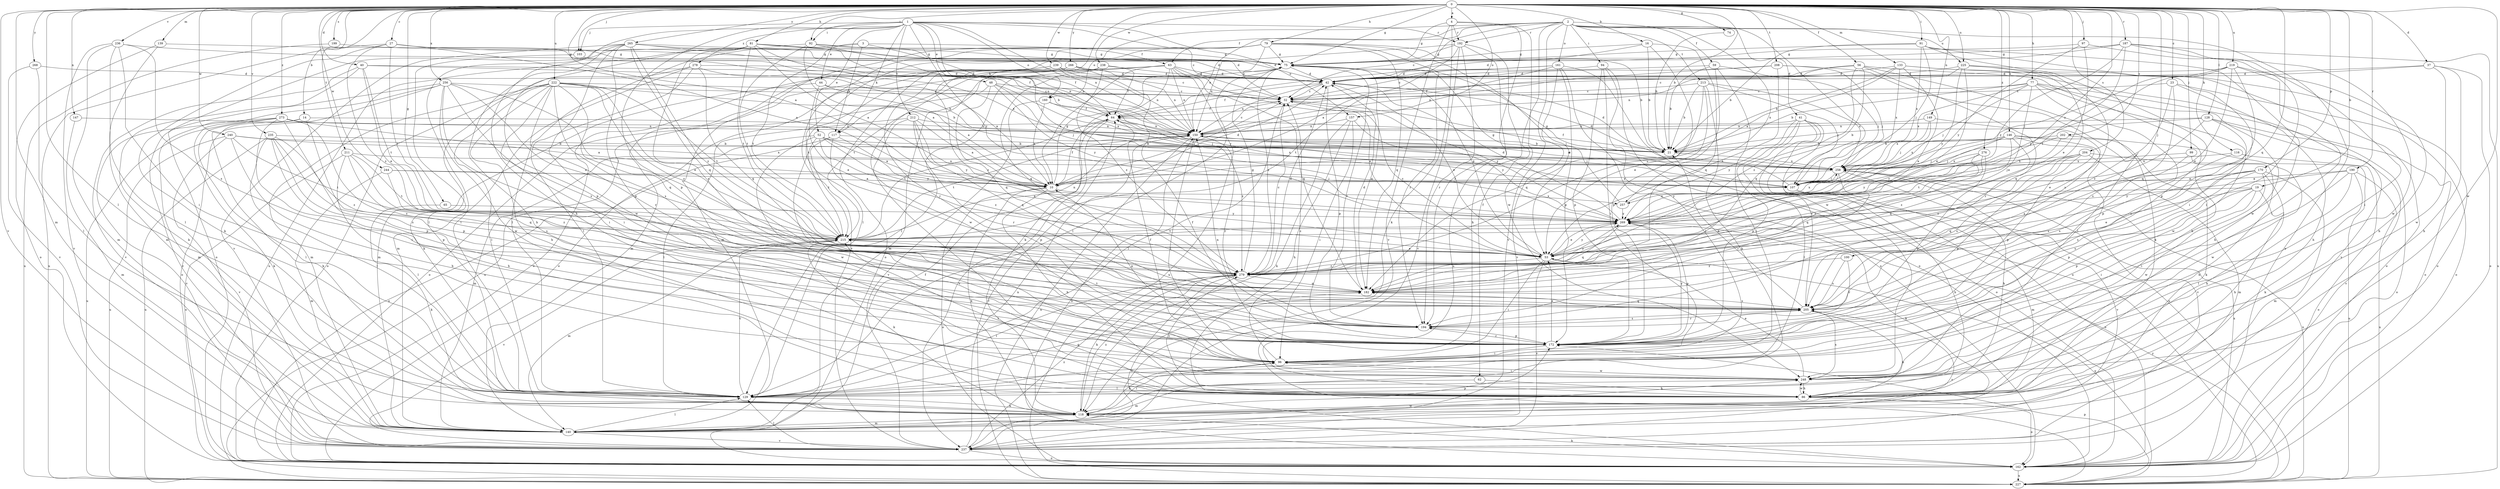 strict digraph  {
0;
1;
2;
3;
4;
10;
14;
16;
19;
21;
23;
27;
32;
37;
40;
41;
42;
44;
48;
52;
53;
56;
59;
62;
63;
64;
65;
74;
75;
77;
79;
81;
86;
91;
92;
94;
96;
97;
99;
100;
103;
107;
116;
117;
118;
128;
129;
133;
139;
140;
146;
147;
149;
150;
157;
160;
161;
162;
170;
172;
182;
187;
190;
192;
194;
199;
202;
204;
205;
208;
211;
212;
213;
215;
219;
222;
225;
227;
235;
236;
237;
238;
239;
240;
244;
248;
256;
257;
258;
265;
266;
268;
269;
273;
276;
278;
279;
0 -> 4  [label=a];
0 -> 10  [label=a];
0 -> 14  [label=b];
0 -> 16  [label=b];
0 -> 19  [label=b];
0 -> 21  [label=b];
0 -> 23  [label=c];
0 -> 27  [label=c];
0 -> 37  [label=d];
0 -> 40  [label=d];
0 -> 56  [label=f];
0 -> 65  [label=g];
0 -> 74  [label=g];
0 -> 75  [label=g];
0 -> 77  [label=h];
0 -> 79  [label=h];
0 -> 81  [label=h];
0 -> 91  [label=i];
0 -> 92  [label=i];
0 -> 97  [label=j];
0 -> 99  [label=j];
0 -> 100  [label=j];
0 -> 103  [label=j];
0 -> 116  [label=k];
0 -> 117  [label=k];
0 -> 128  [label=l];
0 -> 129  [label=l];
0 -> 133  [label=m];
0 -> 139  [label=m];
0 -> 140  [label=m];
0 -> 146  [label=n];
0 -> 147  [label=n];
0 -> 149  [label=n];
0 -> 157  [label=o];
0 -> 170  [label=p];
0 -> 182  [label=q];
0 -> 187  [label=r];
0 -> 190  [label=r];
0 -> 199  [label=s];
0 -> 202  [label=s];
0 -> 204  [label=s];
0 -> 208  [label=t];
0 -> 211  [label=t];
0 -> 219  [label=u];
0 -> 222  [label=u];
0 -> 225  [label=u];
0 -> 235  [label=v];
0 -> 236  [label=v];
0 -> 237  [label=v];
0 -> 238  [label=w];
0 -> 239  [label=w];
0 -> 240  [label=w];
0 -> 244  [label=w];
0 -> 248  [label=w];
0 -> 256  [label=x];
0 -> 265  [label=y];
0 -> 266  [label=y];
0 -> 268  [label=y];
0 -> 269  [label=y];
0 -> 273  [label=z];
0 -> 276  [label=z];
1 -> 32  [label=c];
1 -> 44  [label=e];
1 -> 48  [label=e];
1 -> 52  [label=e];
1 -> 86  [label=h];
1 -> 92  [label=i];
1 -> 103  [label=j];
1 -> 107  [label=j];
1 -> 117  [label=k];
1 -> 150  [label=n];
1 -> 157  [label=o];
1 -> 160  [label=o];
1 -> 172  [label=p];
1 -> 192  [label=r];
1 -> 212  [label=t];
1 -> 269  [label=y];
1 -> 278  [label=z];
2 -> 32  [label=c];
2 -> 41  [label=d];
2 -> 59  [label=f];
2 -> 62  [label=f];
2 -> 63  [label=f];
2 -> 94  [label=i];
2 -> 150  [label=n];
2 -> 160  [label=o];
2 -> 161  [label=o];
2 -> 162  [label=o];
2 -> 192  [label=r];
2 -> 213  [label=t];
2 -> 225  [label=u];
2 -> 237  [label=v];
2 -> 248  [label=w];
2 -> 257  [label=x];
3 -> 63  [label=f];
3 -> 64  [label=f];
3 -> 117  [label=k];
3 -> 215  [label=t];
3 -> 227  [label=u];
4 -> 75  [label=g];
4 -> 118  [label=k];
4 -> 192  [label=r];
4 -> 194  [label=r];
4 -> 237  [label=v];
4 -> 248  [label=w];
10 -> 32  [label=c];
10 -> 42  [label=d];
10 -> 64  [label=f];
10 -> 75  [label=g];
10 -> 86  [label=h];
10 -> 118  [label=k];
10 -> 162  [label=o];
10 -> 257  [label=x];
14 -> 118  [label=k];
14 -> 150  [label=n];
14 -> 172  [label=p];
14 -> 227  [label=u];
16 -> 21  [label=b];
16 -> 42  [label=d];
16 -> 75  [label=g];
16 -> 182  [label=q];
16 -> 279  [label=z];
19 -> 53  [label=e];
19 -> 86  [label=h];
19 -> 96  [label=i];
19 -> 172  [label=p];
19 -> 205  [label=s];
19 -> 257  [label=x];
21 -> 42  [label=d];
21 -> 64  [label=f];
21 -> 258  [label=x];
23 -> 32  [label=c];
23 -> 86  [label=h];
23 -> 162  [label=o];
23 -> 205  [label=s];
23 -> 279  [label=z];
27 -> 10  [label=a];
27 -> 21  [label=b];
27 -> 75  [label=g];
27 -> 118  [label=k];
27 -> 215  [label=t];
27 -> 227  [label=u];
27 -> 279  [label=z];
32 -> 64  [label=f];
32 -> 107  [label=j];
32 -> 129  [label=l];
32 -> 269  [label=y];
37 -> 42  [label=d];
37 -> 86  [label=h];
37 -> 150  [label=n];
37 -> 162  [label=o];
37 -> 248  [label=w];
40 -> 21  [label=b];
40 -> 42  [label=d];
40 -> 53  [label=e];
40 -> 118  [label=k];
40 -> 215  [label=t];
40 -> 237  [label=v];
41 -> 129  [label=l];
41 -> 150  [label=n];
41 -> 162  [label=o];
41 -> 172  [label=p];
41 -> 205  [label=s];
41 -> 227  [label=u];
41 -> 269  [label=y];
42 -> 32  [label=c];
42 -> 53  [label=e];
42 -> 64  [label=f];
42 -> 150  [label=n];
42 -> 172  [label=p];
44 -> 10  [label=a];
44 -> 32  [label=c];
44 -> 53  [label=e];
44 -> 140  [label=m];
48 -> 32  [label=c];
48 -> 107  [label=j];
48 -> 162  [label=o];
48 -> 182  [label=q];
48 -> 258  [label=x];
48 -> 269  [label=y];
52 -> 10  [label=a];
52 -> 21  [label=b];
52 -> 53  [label=e];
52 -> 96  [label=i];
52 -> 140  [label=m];
52 -> 248  [label=w];
52 -> 258  [label=x];
52 -> 279  [label=z];
53 -> 32  [label=c];
53 -> 75  [label=g];
53 -> 96  [label=i];
53 -> 227  [label=u];
53 -> 237  [label=v];
53 -> 269  [label=y];
53 -> 279  [label=z];
56 -> 42  [label=d];
56 -> 86  [label=h];
56 -> 118  [label=k];
56 -> 150  [label=n];
56 -> 182  [label=q];
56 -> 194  [label=r];
56 -> 279  [label=z];
59 -> 21  [label=b];
59 -> 42  [label=d];
59 -> 107  [label=j];
59 -> 129  [label=l];
59 -> 172  [label=p];
62 -> 86  [label=h];
62 -> 140  [label=m];
63 -> 10  [label=a];
63 -> 42  [label=d];
63 -> 53  [label=e];
63 -> 118  [label=k];
63 -> 129  [label=l];
63 -> 140  [label=m];
63 -> 150  [label=n];
63 -> 182  [label=q];
63 -> 215  [label=t];
63 -> 227  [label=u];
64 -> 150  [label=n];
64 -> 215  [label=t];
64 -> 237  [label=v];
64 -> 279  [label=z];
65 -> 118  [label=k];
65 -> 269  [label=y];
74 -> 21  [label=b];
75 -> 42  [label=d];
75 -> 129  [label=l];
75 -> 182  [label=q];
75 -> 194  [label=r];
75 -> 215  [label=t];
75 -> 279  [label=z];
77 -> 21  [label=b];
77 -> 32  [label=c];
77 -> 53  [label=e];
77 -> 86  [label=h];
77 -> 107  [label=j];
77 -> 162  [label=o];
77 -> 172  [label=p];
77 -> 248  [label=w];
77 -> 258  [label=x];
79 -> 21  [label=b];
79 -> 32  [label=c];
79 -> 53  [label=e];
79 -> 75  [label=g];
79 -> 129  [label=l];
79 -> 140  [label=m];
79 -> 162  [label=o];
79 -> 182  [label=q];
79 -> 194  [label=r];
79 -> 237  [label=v];
81 -> 10  [label=a];
81 -> 42  [label=d];
81 -> 75  [label=g];
81 -> 150  [label=n];
81 -> 162  [label=o];
81 -> 172  [label=p];
81 -> 205  [label=s];
81 -> 215  [label=t];
81 -> 258  [label=x];
86 -> 162  [label=o];
86 -> 215  [label=t];
86 -> 248  [label=w];
86 -> 279  [label=z];
91 -> 21  [label=b];
91 -> 75  [label=g];
91 -> 96  [label=i];
91 -> 107  [label=j];
91 -> 172  [label=p];
91 -> 248  [label=w];
91 -> 258  [label=x];
92 -> 10  [label=a];
92 -> 42  [label=d];
92 -> 75  [label=g];
92 -> 129  [label=l];
92 -> 150  [label=n];
92 -> 215  [label=t];
94 -> 42  [label=d];
94 -> 96  [label=i];
94 -> 129  [label=l];
94 -> 162  [label=o];
94 -> 172  [label=p];
96 -> 32  [label=c];
96 -> 64  [label=f];
96 -> 118  [label=k];
96 -> 248  [label=w];
97 -> 53  [label=e];
97 -> 75  [label=g];
97 -> 96  [label=i];
97 -> 269  [label=y];
99 -> 86  [label=h];
99 -> 205  [label=s];
99 -> 258  [label=x];
100 -> 194  [label=r];
100 -> 205  [label=s];
100 -> 279  [label=z];
103 -> 129  [label=l];
103 -> 150  [label=n];
107 -> 75  [label=g];
107 -> 86  [label=h];
107 -> 140  [label=m];
107 -> 162  [label=o];
116 -> 162  [label=o];
116 -> 205  [label=s];
116 -> 258  [label=x];
117 -> 21  [label=b];
117 -> 162  [label=o];
117 -> 172  [label=p];
117 -> 215  [label=t];
117 -> 269  [label=y];
118 -> 96  [label=i];
118 -> 140  [label=m];
118 -> 279  [label=z];
128 -> 21  [label=b];
128 -> 53  [label=e];
128 -> 150  [label=n];
128 -> 162  [label=o];
128 -> 205  [label=s];
128 -> 237  [label=v];
129 -> 118  [label=k];
129 -> 182  [label=q];
129 -> 215  [label=t];
133 -> 10  [label=a];
133 -> 21  [label=b];
133 -> 42  [label=d];
133 -> 53  [label=e];
133 -> 162  [label=o];
133 -> 237  [label=v];
133 -> 258  [label=x];
139 -> 75  [label=g];
139 -> 140  [label=m];
139 -> 162  [label=o];
140 -> 64  [label=f];
140 -> 129  [label=l];
140 -> 172  [label=p];
140 -> 237  [label=v];
140 -> 248  [label=w];
146 -> 21  [label=b];
146 -> 107  [label=j];
146 -> 118  [label=k];
146 -> 172  [label=p];
146 -> 182  [label=q];
146 -> 237  [label=v];
146 -> 258  [label=x];
146 -> 269  [label=y];
146 -> 279  [label=z];
147 -> 140  [label=m];
147 -> 150  [label=n];
149 -> 107  [label=j];
149 -> 150  [label=n];
149 -> 205  [label=s];
149 -> 258  [label=x];
150 -> 21  [label=b];
150 -> 32  [label=c];
150 -> 96  [label=i];
150 -> 107  [label=j];
150 -> 194  [label=r];
150 -> 215  [label=t];
150 -> 227  [label=u];
157 -> 86  [label=h];
157 -> 96  [label=i];
157 -> 118  [label=k];
157 -> 150  [label=n];
157 -> 269  [label=y];
160 -> 10  [label=a];
160 -> 64  [label=f];
160 -> 107  [label=j];
160 -> 237  [label=v];
161 -> 32  [label=c];
161 -> 42  [label=d];
161 -> 162  [label=o];
161 -> 172  [label=p];
161 -> 215  [label=t];
161 -> 227  [label=u];
161 -> 237  [label=v];
162 -> 118  [label=k];
162 -> 150  [label=n];
162 -> 227  [label=u];
162 -> 258  [label=x];
170 -> 10  [label=a];
170 -> 86  [label=h];
170 -> 140  [label=m];
170 -> 172  [label=p];
170 -> 182  [label=q];
170 -> 205  [label=s];
170 -> 248  [label=w];
172 -> 10  [label=a];
172 -> 53  [label=e];
172 -> 96  [label=i];
172 -> 150  [label=n];
172 -> 194  [label=r];
172 -> 269  [label=y];
182 -> 42  [label=d];
182 -> 205  [label=s];
187 -> 64  [label=f];
187 -> 75  [label=g];
187 -> 96  [label=i];
187 -> 215  [label=t];
187 -> 227  [label=u];
187 -> 248  [label=w];
187 -> 269  [label=y];
190 -> 10  [label=a];
190 -> 96  [label=i];
190 -> 118  [label=k];
190 -> 129  [label=l];
190 -> 227  [label=u];
190 -> 269  [label=y];
192 -> 10  [label=a];
192 -> 75  [label=g];
192 -> 86  [label=h];
192 -> 150  [label=n];
192 -> 194  [label=r];
192 -> 227  [label=u];
192 -> 237  [label=v];
194 -> 64  [label=f];
194 -> 172  [label=p];
194 -> 205  [label=s];
194 -> 215  [label=t];
199 -> 75  [label=g];
199 -> 227  [label=u];
202 -> 21  [label=b];
202 -> 107  [label=j];
202 -> 215  [label=t];
202 -> 248  [label=w];
204 -> 107  [label=j];
204 -> 140  [label=m];
204 -> 172  [label=p];
204 -> 205  [label=s];
204 -> 227  [label=u];
204 -> 258  [label=x];
204 -> 279  [label=z];
205 -> 21  [label=b];
205 -> 118  [label=k];
205 -> 182  [label=q];
205 -> 194  [label=r];
208 -> 42  [label=d];
208 -> 53  [label=e];
208 -> 64  [label=f];
208 -> 107  [label=j];
208 -> 129  [label=l];
211 -> 129  [label=l];
211 -> 162  [label=o];
211 -> 182  [label=q];
211 -> 205  [label=s];
211 -> 215  [label=t];
211 -> 258  [label=x];
212 -> 10  [label=a];
212 -> 129  [label=l];
212 -> 150  [label=n];
212 -> 182  [label=q];
212 -> 194  [label=r];
212 -> 248  [label=w];
212 -> 269  [label=y];
213 -> 21  [label=b];
213 -> 32  [label=c];
213 -> 53  [label=e];
213 -> 107  [label=j];
213 -> 118  [label=k];
213 -> 182  [label=q];
213 -> 258  [label=x];
215 -> 53  [label=e];
215 -> 118  [label=k];
215 -> 140  [label=m];
215 -> 150  [label=n];
215 -> 237  [label=v];
219 -> 42  [label=d];
219 -> 53  [label=e];
219 -> 86  [label=h];
219 -> 96  [label=i];
219 -> 107  [label=j];
219 -> 182  [label=q];
219 -> 269  [label=y];
222 -> 21  [label=b];
222 -> 32  [label=c];
222 -> 53  [label=e];
222 -> 86  [label=h];
222 -> 96  [label=i];
222 -> 118  [label=k];
222 -> 129  [label=l];
222 -> 140  [label=m];
222 -> 182  [label=q];
222 -> 194  [label=r];
222 -> 205  [label=s];
222 -> 215  [label=t];
222 -> 279  [label=z];
225 -> 32  [label=c];
225 -> 42  [label=d];
225 -> 53  [label=e];
225 -> 162  [label=o];
225 -> 182  [label=q];
225 -> 205  [label=s];
225 -> 269  [label=y];
227 -> 64  [label=f];
227 -> 172  [label=p];
227 -> 258  [label=x];
227 -> 269  [label=y];
235 -> 21  [label=b];
235 -> 86  [label=h];
235 -> 129  [label=l];
235 -> 172  [label=p];
235 -> 205  [label=s];
235 -> 227  [label=u];
235 -> 279  [label=z];
236 -> 75  [label=g];
236 -> 96  [label=i];
236 -> 129  [label=l];
236 -> 140  [label=m];
236 -> 205  [label=s];
236 -> 237  [label=v];
237 -> 129  [label=l];
237 -> 150  [label=n];
237 -> 162  [label=o];
237 -> 205  [label=s];
237 -> 279  [label=z];
238 -> 42  [label=d];
238 -> 64  [label=f];
238 -> 182  [label=q];
238 -> 248  [label=w];
238 -> 279  [label=z];
239 -> 32  [label=c];
239 -> 42  [label=d];
239 -> 140  [label=m];
239 -> 150  [label=n];
239 -> 162  [label=o];
239 -> 194  [label=r];
240 -> 21  [label=b];
240 -> 86  [label=h];
240 -> 215  [label=t];
240 -> 227  [label=u];
240 -> 237  [label=v];
240 -> 258  [label=x];
244 -> 10  [label=a];
244 -> 107  [label=j];
244 -> 140  [label=m];
244 -> 279  [label=z];
248 -> 53  [label=e];
248 -> 86  [label=h];
248 -> 96  [label=i];
248 -> 129  [label=l];
248 -> 205  [label=s];
256 -> 32  [label=c];
256 -> 53  [label=e];
256 -> 96  [label=i];
256 -> 140  [label=m];
256 -> 162  [label=o];
256 -> 205  [label=s];
256 -> 215  [label=t];
256 -> 237  [label=v];
256 -> 248  [label=w];
257 -> 75  [label=g];
257 -> 258  [label=x];
257 -> 269  [label=y];
258 -> 10  [label=a];
258 -> 42  [label=d];
258 -> 86  [label=h];
258 -> 107  [label=j];
258 -> 150  [label=n];
258 -> 194  [label=r];
258 -> 237  [label=v];
258 -> 269  [label=y];
265 -> 42  [label=d];
265 -> 64  [label=f];
265 -> 75  [label=g];
265 -> 86  [label=h];
265 -> 129  [label=l];
265 -> 172  [label=p];
265 -> 182  [label=q];
265 -> 237  [label=v];
265 -> 248  [label=w];
265 -> 279  [label=z];
266 -> 42  [label=d];
266 -> 150  [label=n];
266 -> 162  [label=o];
266 -> 227  [label=u];
266 -> 269  [label=y];
266 -> 279  [label=z];
268 -> 42  [label=d];
268 -> 129  [label=l];
268 -> 237  [label=v];
269 -> 42  [label=d];
269 -> 53  [label=e];
269 -> 118  [label=k];
269 -> 172  [label=p];
269 -> 182  [label=q];
269 -> 215  [label=t];
273 -> 10  [label=a];
273 -> 96  [label=i];
273 -> 118  [label=k];
273 -> 129  [label=l];
273 -> 150  [label=n];
273 -> 172  [label=p];
273 -> 205  [label=s];
273 -> 237  [label=v];
276 -> 172  [label=p];
276 -> 182  [label=q];
276 -> 258  [label=x];
276 -> 269  [label=y];
276 -> 279  [label=z];
278 -> 10  [label=a];
278 -> 42  [label=d];
278 -> 129  [label=l];
278 -> 140  [label=m];
278 -> 162  [label=o];
278 -> 182  [label=q];
279 -> 32  [label=c];
279 -> 42  [label=d];
279 -> 75  [label=g];
279 -> 118  [label=k];
279 -> 129  [label=l];
279 -> 162  [label=o];
279 -> 182  [label=q];
279 -> 269  [label=y];
}
